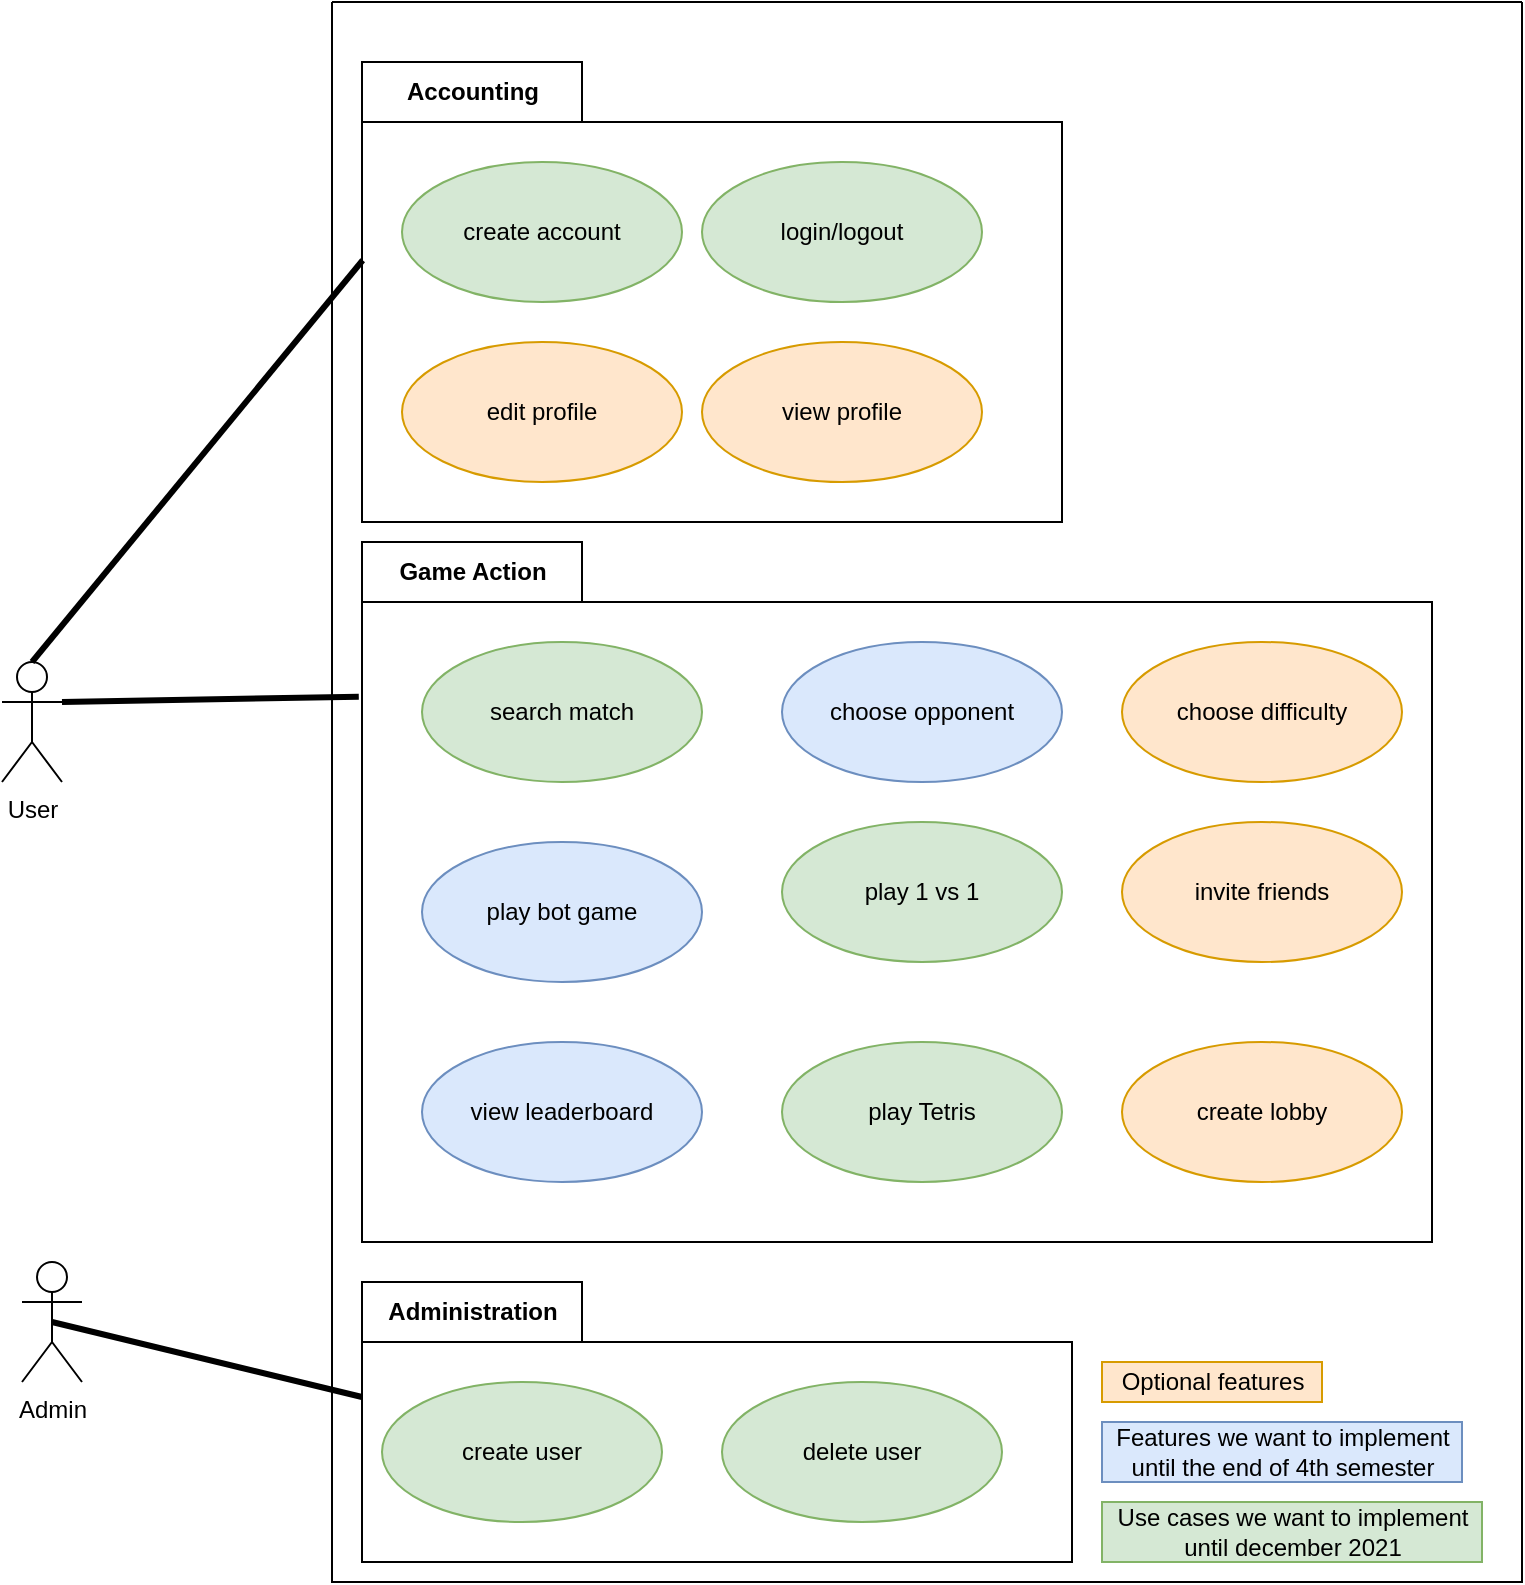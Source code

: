 <mxfile version="14.7.4" type="embed"><diagram id="IY7DE-ovWNIMSHRuSM3O" name="Page-1"><mxGraphModel dx="2019" dy="1103" grid="1" gridSize="10" guides="1" tooltips="1" connect="1" arrows="1" fold="1" page="1" pageScale="1" pageWidth="850" pageHeight="1100" math="0" shadow="0"><root><mxCell id="0"/><mxCell id="1" parent="0"/><mxCell id="F1kY69p2ulMfDkaZnC9w-1" value="" style="swimlane;startSize=0;" parent="1" vertex="1"><mxGeometry x="185" y="280" width="595" height="790" as="geometry"/></mxCell><mxCell id="F1kY69p2ulMfDkaZnC9w-17" value="Administration" style="shape=folder;fontStyle=1;tabWidth=110;tabHeight=30;tabPosition=left;html=1;boundedLbl=1;labelInHeader=1;container=1;collapsible=0;recursiveResize=0;" parent="F1kY69p2ulMfDkaZnC9w-1" vertex="1"><mxGeometry x="15" y="640" width="355" height="140" as="geometry"/></mxCell><mxCell id="F1kY69p2ulMfDkaZnC9w-19" value="create user" style="ellipse;whiteSpace=wrap;html=1;fillColor=#d5e8d4;strokeColor=#82b366;" parent="F1kY69p2ulMfDkaZnC9w-17" vertex="1"><mxGeometry x="10" y="50" width="140" height="70" as="geometry"/></mxCell><mxCell id="F1kY69p2ulMfDkaZnC9w-20" value="delete user" style="ellipse;whiteSpace=wrap;html=1;fillColor=#d5e8d4;strokeColor=#82b366;" parent="F1kY69p2ulMfDkaZnC9w-17" vertex="1"><mxGeometry x="180" y="50" width="140" height="70" as="geometry"/></mxCell><mxCell id="F1kY69p2ulMfDkaZnC9w-8" value="Accounting" style="shape=folder;fontStyle=1;tabWidth=110;tabHeight=30;tabPosition=left;html=1;boundedLbl=1;labelInHeader=1;container=1;collapsible=0;recursiveResize=0;" parent="F1kY69p2ulMfDkaZnC9w-1" vertex="1"><mxGeometry x="15" y="30" width="350" height="230" as="geometry"/></mxCell><mxCell id="F1kY69p2ulMfDkaZnC9w-7" value="create account" style="ellipse;whiteSpace=wrap;html=1;fillColor=#d5e8d4;strokeColor=#82b366;" parent="F1kY69p2ulMfDkaZnC9w-8" vertex="1"><mxGeometry x="20" y="50" width="140" height="70" as="geometry"/></mxCell><mxCell id="F1kY69p2ulMfDkaZnC9w-12" value="login/logout" style="ellipse;whiteSpace=wrap;html=1;fillColor=#d5e8d4;strokeColor=#82b366;" parent="F1kY69p2ulMfDkaZnC9w-8" vertex="1"><mxGeometry x="170" y="50" width="140" height="70" as="geometry"/></mxCell><mxCell id="F1kY69p2ulMfDkaZnC9w-23" value="edit profile" style="ellipse;whiteSpace=wrap;html=1;fillColor=#ffe6cc;strokeColor=#d79b00;" parent="F1kY69p2ulMfDkaZnC9w-8" vertex="1"><mxGeometry x="20" y="140" width="140" height="70" as="geometry"/></mxCell><mxCell id="F1kY69p2ulMfDkaZnC9w-22" value="view profile" style="ellipse;whiteSpace=wrap;html=1;fillColor=#ffe6cc;strokeColor=#d79b00;" parent="F1kY69p2ulMfDkaZnC9w-8" vertex="1"><mxGeometry x="170" y="140" width="140" height="70" as="geometry"/></mxCell><mxCell id="F1kY69p2ulMfDkaZnC9w-14" value="Game Action" style="shape=folder;fontStyle=1;tabWidth=110;tabHeight=30;tabPosition=left;html=1;boundedLbl=1;labelInHeader=1;container=1;collapsible=0;recursiveResize=0;" parent="F1kY69p2ulMfDkaZnC9w-1" vertex="1"><mxGeometry x="15" y="270" width="535" height="350" as="geometry"/></mxCell><mxCell id="F1kY69p2ulMfDkaZnC9w-3" value="play bot game" style="ellipse;whiteSpace=wrap;html=1;fillColor=#dae8fc;strokeColor=#6c8ebf;" parent="F1kY69p2ulMfDkaZnC9w-14" vertex="1"><mxGeometry x="30" y="150" width="140" height="70" as="geometry"/></mxCell><mxCell id="F1kY69p2ulMfDkaZnC9w-16" value="choose opponent" style="ellipse;whiteSpace=wrap;html=1;fillColor=#dae8fc;strokeColor=#6c8ebf;" parent="F1kY69p2ulMfDkaZnC9w-14" vertex="1"><mxGeometry x="210" y="50" width="140" height="70" as="geometry"/></mxCell><mxCell id="F1kY69p2ulMfDkaZnC9w-2" value="search match" style="ellipse;whiteSpace=wrap;html=1;fillColor=#d5e8d4;strokeColor=#82b366;" parent="F1kY69p2ulMfDkaZnC9w-14" vertex="1"><mxGeometry x="30" y="50" width="140" height="70" as="geometry"/></mxCell><mxCell id="F1kY69p2ulMfDkaZnC9w-4" value="play 1 vs 1" style="ellipse;whiteSpace=wrap;html=1;fillColor=#d5e8d4;strokeColor=#82b366;" parent="F1kY69p2ulMfDkaZnC9w-14" vertex="1"><mxGeometry x="210" y="140" width="140" height="70" as="geometry"/></mxCell><mxCell id="F1kY69p2ulMfDkaZnC9w-21" value="view leaderboard" style="ellipse;whiteSpace=wrap;html=1;fillColor=#dae8fc;strokeColor=#6c8ebf;" parent="F1kY69p2ulMfDkaZnC9w-14" vertex="1"><mxGeometry x="30" y="250" width="140" height="70" as="geometry"/></mxCell><mxCell id="qXvFPo26kRgPph4WdB3--1" value="play Tetris" style="ellipse;whiteSpace=wrap;html=1;fillColor=#d5e8d4;strokeColor=#82b366;" parent="F1kY69p2ulMfDkaZnC9w-14" vertex="1"><mxGeometry x="210" y="250" width="140" height="70" as="geometry"/></mxCell><mxCell id="qXvFPo26kRgPph4WdB3--2" value="choose difficulty" style="ellipse;whiteSpace=wrap;html=1;fillColor=#ffe6cc;strokeColor=#d79b00;" parent="F1kY69p2ulMfDkaZnC9w-14" vertex="1"><mxGeometry x="380" y="50" width="140" height="70" as="geometry"/></mxCell><mxCell id="3" value="invite friends" style="ellipse;whiteSpace=wrap;html=1;fillColor=#ffe6cc;strokeColor=#d79b00;" parent="F1kY69p2ulMfDkaZnC9w-14" vertex="1"><mxGeometry x="380" y="140" width="140" height="70" as="geometry"/></mxCell><mxCell id="F1kY69p2ulMfDkaZnC9w-24" value="Use cases we want to implement&lt;br&gt;until december 2021" style="text;html=1;align=center;verticalAlign=middle;resizable=0;points=[];autosize=1;strokeColor=#82b366;fillColor=#d5e8d4;" parent="F1kY69p2ulMfDkaZnC9w-1" vertex="1"><mxGeometry x="385" y="750" width="190" height="30" as="geometry"/></mxCell><mxCell id="F1kY69p2ulMfDkaZnC9w-25" value="Optional features" style="text;html=1;align=center;verticalAlign=middle;resizable=0;points=[];autosize=1;strokeColor=#d79b00;fillColor=#ffe6cc;" parent="F1kY69p2ulMfDkaZnC9w-1" vertex="1"><mxGeometry x="385" y="680" width="110" height="20" as="geometry"/></mxCell><mxCell id="F1kY69p2ulMfDkaZnC9w-31" value="Features we want to implement &lt;br&gt;until the end of 4th semester" style="text;html=1;align=center;verticalAlign=middle;resizable=0;points=[];autosize=1;strokeColor=#6c8ebf;fillColor=#dae8fc;" parent="F1kY69p2ulMfDkaZnC9w-1" vertex="1"><mxGeometry x="385" y="710" width="180" height="30" as="geometry"/></mxCell><mxCell id="2" value="create lobby" style="ellipse;whiteSpace=wrap;html=1;fillColor=#ffe6cc;strokeColor=#d79b00;" parent="F1kY69p2ulMfDkaZnC9w-1" vertex="1"><mxGeometry x="395" y="520" width="140" height="70" as="geometry"/></mxCell><mxCell id="F1kY69p2ulMfDkaZnC9w-28" value="User" style="shape=umlActor;verticalLabelPosition=bottom;verticalAlign=top;html=1;outlineConnect=0;" parent="1" vertex="1"><mxGeometry x="20" y="610" width="30" height="60" as="geometry"/></mxCell><mxCell id="F1kY69p2ulMfDkaZnC9w-30" value="" style="endArrow=none;startArrow=none;endFill=0;startFill=0;endSize=8;html=1;verticalAlign=bottom;labelBackgroundColor=none;strokeWidth=3;rounded=0;entryX=-0.003;entryY=0.221;entryDx=0;entryDy=0;entryPerimeter=0;exitX=1;exitY=0.333;exitDx=0;exitDy=0;exitPerimeter=0;" parent="1" source="F1kY69p2ulMfDkaZnC9w-28" target="F1kY69p2ulMfDkaZnC9w-14" edge="1"><mxGeometry width="160" relative="1" as="geometry"><mxPoint x="90" y="650" as="sourcePoint"/><mxPoint x="180" y="609.58" as="targetPoint"/></mxGeometry></mxCell><mxCell id="F1kY69p2ulMfDkaZnC9w-32" value="" style="endArrow=none;startArrow=none;endFill=0;startFill=0;endSize=8;html=1;verticalAlign=bottom;labelBackgroundColor=none;strokeWidth=3;rounded=0;entryX=0.001;entryY=0.431;entryDx=0;entryDy=0;entryPerimeter=0;exitX=0.5;exitY=0;exitDx=0;exitDy=0;exitPerimeter=0;" parent="1" source="F1kY69p2ulMfDkaZnC9w-28" target="F1kY69p2ulMfDkaZnC9w-8" edge="1"><mxGeometry width="160" relative="1" as="geometry"><mxPoint x="50" y="560" as="sourcePoint"/><mxPoint x="210" y="560" as="targetPoint"/></mxGeometry></mxCell><mxCell id="F1kY69p2ulMfDkaZnC9w-33" value="Admin" style="shape=umlActor;verticalLabelPosition=bottom;verticalAlign=top;html=1;" parent="1" vertex="1"><mxGeometry x="30" y="910" width="30" height="60" as="geometry"/></mxCell><mxCell id="F1kY69p2ulMfDkaZnC9w-35" value="" style="endArrow=none;startArrow=none;endFill=0;startFill=0;endSize=8;html=1;verticalAlign=bottom;labelBackgroundColor=none;strokeWidth=3;rounded=0;entryX=0;entryY=0;entryDx=0;entryDy=57.5;entryPerimeter=0;exitX=0.5;exitY=0.5;exitDx=0;exitDy=0;exitPerimeter=0;" parent="1" source="F1kY69p2ulMfDkaZnC9w-33" target="F1kY69p2ulMfDkaZnC9w-17" edge="1"><mxGeometry width="160" relative="1" as="geometry"><mxPoint x="40" y="950" as="sourcePoint"/><mxPoint x="200" y="950" as="targetPoint"/></mxGeometry></mxCell></root></mxGraphModel></diagram></mxfile>